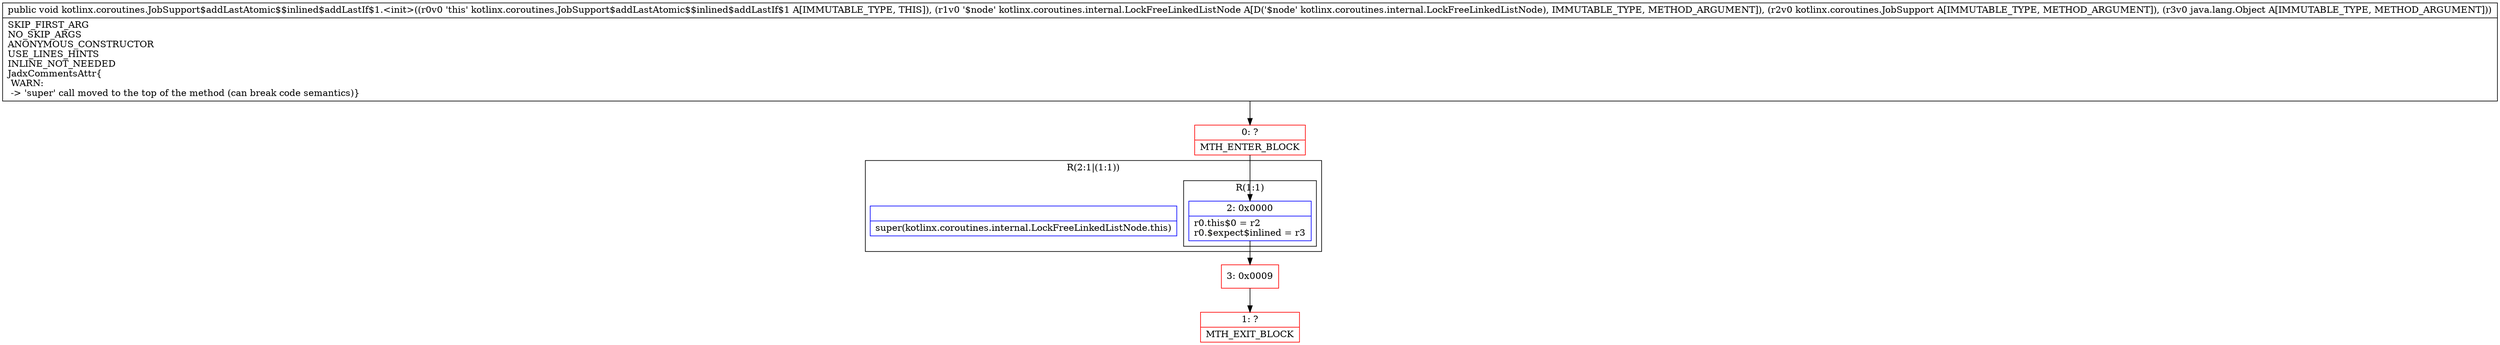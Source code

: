 digraph "CFG forkotlinx.coroutines.JobSupport$addLastAtomic$$inlined$addLastIf$1.\<init\>(Lkotlinx\/coroutines\/internal\/LockFreeLinkedListNode;Lkotlinx\/coroutines\/JobSupport;Ljava\/lang\/Object;)V" {
subgraph cluster_Region_322261114 {
label = "R(2:1|(1:1))";
node [shape=record,color=blue];
Node_InsnContainer_602911641 [shape=record,label="{|super(kotlinx.coroutines.internal.LockFreeLinkedListNode.this)\l}"];
subgraph cluster_Region_1547015447 {
label = "R(1:1)";
node [shape=record,color=blue];
Node_2 [shape=record,label="{2\:\ 0x0000|r0.this$0 = r2\lr0.$expect$inlined = r3\l}"];
}
}
Node_0 [shape=record,color=red,label="{0\:\ ?|MTH_ENTER_BLOCK\l}"];
Node_3 [shape=record,color=red,label="{3\:\ 0x0009}"];
Node_1 [shape=record,color=red,label="{1\:\ ?|MTH_EXIT_BLOCK\l}"];
MethodNode[shape=record,label="{public void kotlinx.coroutines.JobSupport$addLastAtomic$$inlined$addLastIf$1.\<init\>((r0v0 'this' kotlinx.coroutines.JobSupport$addLastAtomic$$inlined$addLastIf$1 A[IMMUTABLE_TYPE, THIS]), (r1v0 '$node' kotlinx.coroutines.internal.LockFreeLinkedListNode A[D('$node' kotlinx.coroutines.internal.LockFreeLinkedListNode), IMMUTABLE_TYPE, METHOD_ARGUMENT]), (r2v0 kotlinx.coroutines.JobSupport A[IMMUTABLE_TYPE, METHOD_ARGUMENT]), (r3v0 java.lang.Object A[IMMUTABLE_TYPE, METHOD_ARGUMENT]))  | SKIP_FIRST_ARG\lNO_SKIP_ARGS\lANONYMOUS_CONSTRUCTOR\lUSE_LINES_HINTS\lINLINE_NOT_NEEDED\lJadxCommentsAttr\{\l WARN: \l \-\> 'super' call moved to the top of the method (can break code semantics)\}\l}"];
MethodNode -> Node_0;Node_2 -> Node_3;
Node_0 -> Node_2;
Node_3 -> Node_1;
}

